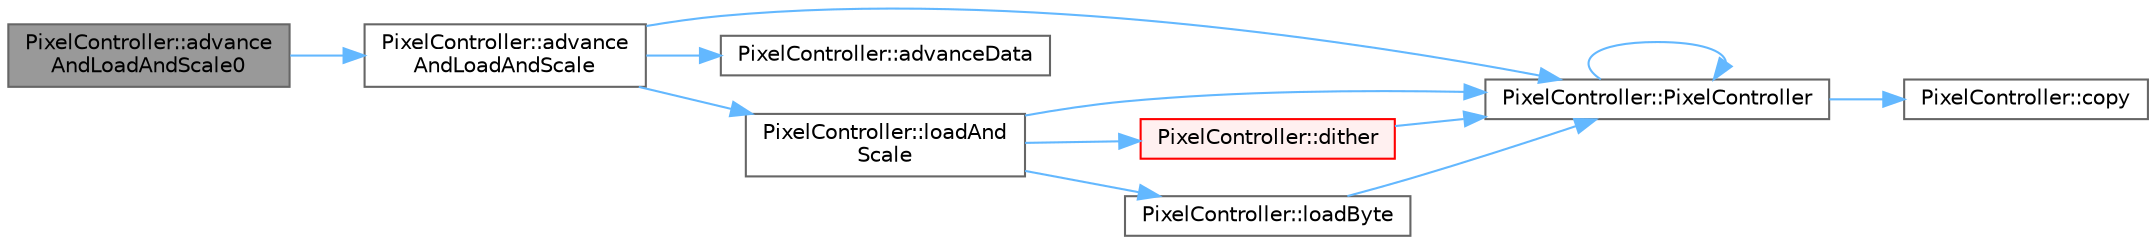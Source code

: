 digraph "PixelController::advanceAndLoadAndScale0"
{
 // LATEX_PDF_SIZE
  bgcolor="transparent";
  edge [fontname=Helvetica,fontsize=10,labelfontname=Helvetica,labelfontsize=10];
  node [fontname=Helvetica,fontsize=10,shape=box,height=0.2,width=0.4];
  rankdir="LR";
  Node1 [id="Node000001",label="PixelController::advance\lAndLoadAndScale0",height=0.2,width=0.4,color="gray40", fillcolor="grey60", style="filled", fontcolor="black",tooltip="non-template alias of advanceAndLoadAndScale<0>()"];
  Node1 -> Node2 [id="edge1_Node000001_Node000002",color="steelblue1",style="solid",tooltip=" "];
  Node2 [id="Node000002",label="PixelController::advance\lAndLoadAndScale",height=0.2,width=0.4,color="grey40", fillcolor="white", style="filled",URL="$d0/dee/struct_pixel_controller_a6c5dff0bd5be54ed5cdc8edb05d3ee2d.html#a6c5dff0bd5be54ed5cdc8edb05d3ee2d",tooltip="A version of loadAndScale() that advances the output data pointer."];
  Node2 -> Node3 [id="edge2_Node000002_Node000003",color="steelblue1",style="solid",tooltip=" "];
  Node3 [id="Node000003",label="PixelController::PixelController",height=0.2,width=0.4,color="grey40", fillcolor="white", style="filled",URL="$d0/dee/struct_pixel_controller_ae44229e20fb4ba4473b057dcda87122e.html#ae44229e20fb4ba4473b057dcda87122e",tooltip="Copy constructor."];
  Node3 -> Node3 [id="edge3_Node000003_Node000003",color="steelblue1",style="solid",tooltip=" "];
  Node3 -> Node4 [id="edge4_Node000003_Node000004",color="steelblue1",style="solid",tooltip=" "];
  Node4 [id="Node000004",label="PixelController::copy",height=0.2,width=0.4,color="grey40", fillcolor="white", style="filled",URL="$d0/dee/struct_pixel_controller_af3310e3a869dfeafae981291b76b572d.html#af3310e3a869dfeafae981291b76b572d",tooltip=" "];
  Node2 -> Node5 [id="edge5_Node000002_Node000005",color="steelblue1",style="solid",tooltip=" "];
  Node5 [id="Node000005",label="PixelController::advanceData",height=0.2,width=0.4,color="grey40", fillcolor="white", style="filled",URL="$d0/dee/struct_pixel_controller_ab44f62f166d162bd1e3b095b368feef2.html#ab44f62f166d162bd1e3b095b368feef2",tooltip="Advance the data pointer forward, adjust position counter."];
  Node2 -> Node6 [id="edge6_Node000002_Node000006",color="steelblue1",style="solid",tooltip=" "];
  Node6 [id="Node000006",label="PixelController::loadAnd\lScale",height=0.2,width=0.4,color="grey40", fillcolor="white", style="filled",URL="$d0/dee/struct_pixel_controller_a56fc5e5bf305e1760198c0a69ac85ff9.html#a56fc5e5bf305e1760198c0a69ac85ff9",tooltip="Loads, dithers, and scales a single byte for a given output slot, using class dither and scale values..."];
  Node6 -> Node3 [id="edge7_Node000006_Node000003",color="steelblue1",style="solid",tooltip=" "];
  Node6 -> Node7 [id="edge8_Node000006_Node000007",color="steelblue1",style="solid",tooltip=" "];
  Node7 [id="Node000007",label="PixelController::dither",height=0.2,width=0.4,color="red", fillcolor="#FFF0F0", style="filled",URL="$d0/dee/struct_pixel_controller_aa2a1b38058a62a4337605425e482202f.html#aa2a1b38058a62a4337605425e482202f",tooltip="Calculate a dither value using the per-channel dither data."];
  Node7 -> Node3 [id="edge9_Node000007_Node000003",color="steelblue1",style="solid",tooltip=" "];
  Node6 -> Node9 [id="edge10_Node000006_Node000009",color="steelblue1",style="solid",tooltip=" "];
  Node9 [id="Node000009",label="PixelController::loadByte",height=0.2,width=0.4,color="grey40", fillcolor="white", style="filled",URL="$d0/dee/struct_pixel_controller_a75ef76fbecdc9b39b01eeab216845d9d.html#a75ef76fbecdc9b39b01eeab216845d9d",tooltip="Read a byte of LED data."];
  Node9 -> Node3 [id="edge11_Node000009_Node000003",color="steelblue1",style="solid",tooltip=" "];
}
